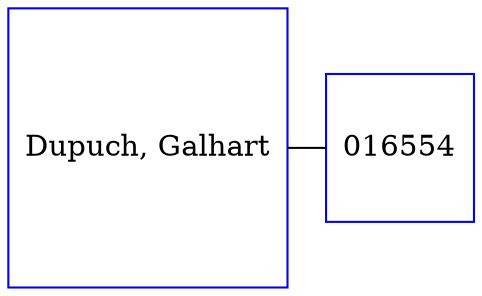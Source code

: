 digraph D {
    edge [dir=none];    node [shape=box];    "016556"   [label="Dupuch, Galhart", shape=box, regular=1, color="blue"] ;
"016554"   [label="016554", shape=box, regular=1, color="blue"] ;
{rank=same; 016556->016554};
}